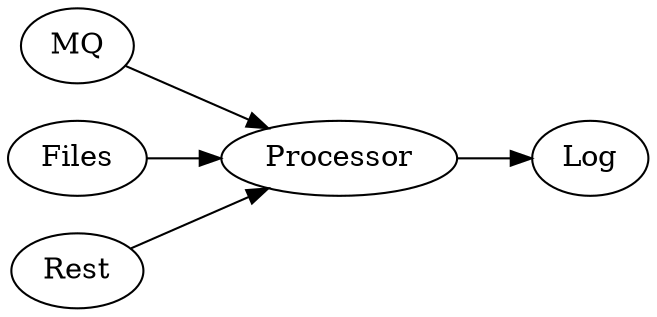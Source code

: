 digraph {
    rankdir="LR";
    MQ -> Processor;
    Files -> Processor;
    Rest -> Processor;
    Processor -> Log;
}